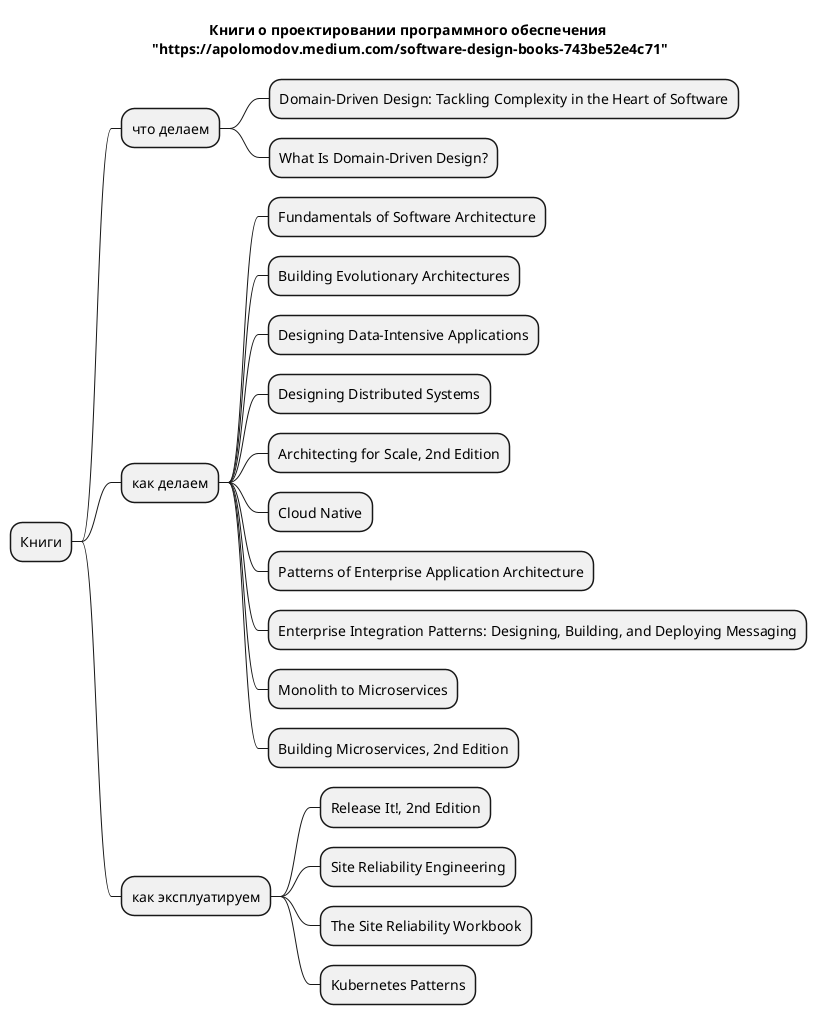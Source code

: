 @startmindmap
title Книги о проектировании программного обеспечения\n "https://apolomodov.medium.com/software-design-books-743be52e4c71"
* Книги
** что делаем
*** Domain-Driven Design: Tackling Complexity in the Heart of Software
*** What Is Domain-Driven Design?
** как делаем
*** Fundamentals of Software Architecture
*** Building Evolutionary Architectures
*** Designing Data-Intensive Applications
*** Designing Distributed Systems
*** Architecting for Scale, 2nd Edition
*** Cloud Native
*** Patterns of Enterprise Application Architecture
*** Enterprise Integration Patterns: Designing, Building, and Deploying Messaging
*** Monolith to Microservices
*** Building Microservices, 2nd Edition
** как эксплуатируем
*** Release It!, 2nd Edition
*** Site Reliability Engineering
*** The Site Reliability Workbook
*** Kubernetes Patterns
@endmindmap
